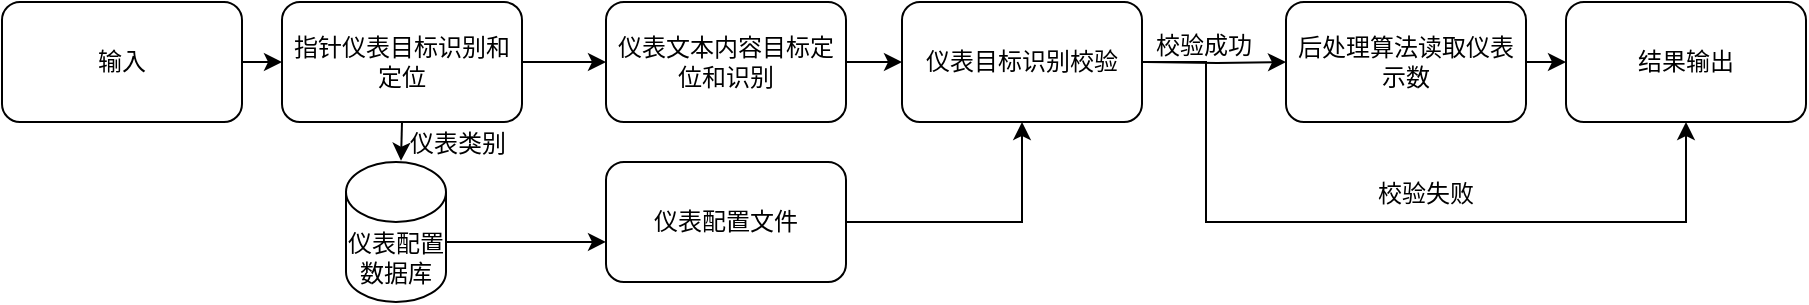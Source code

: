 <mxfile version="16.2.2" type="github">
  <diagram id="610SgD7YnVHCjaB17FsK" name="Page-1">
    <mxGraphModel dx="813" dy="435" grid="1" gridSize="10" guides="1" tooltips="1" connect="1" arrows="1" fold="1" page="1" pageScale="1" pageWidth="1920" pageHeight="1200" math="0" shadow="0">
      <root>
        <mxCell id="0" />
        <mxCell id="1" parent="0" />
        <mxCell id="z9Anpfnr3xJ7GCsFAiRR-4" style="edgeStyle=orthogonalEdgeStyle;rounded=0;orthogonalLoop=1;jettySize=auto;html=1;exitX=1;exitY=0.5;exitDx=0;exitDy=0;entryX=0;entryY=0.5;entryDx=0;entryDy=0;" parent="1" source="z9Anpfnr3xJ7GCsFAiRR-1" target="z9Anpfnr3xJ7GCsFAiRR-2" edge="1">
          <mxGeometry relative="1" as="geometry" />
        </mxCell>
        <mxCell id="z9Anpfnr3xJ7GCsFAiRR-1" value="输入" style="rounded=1;whiteSpace=wrap;html=1;" parent="1" vertex="1">
          <mxGeometry x="18" y="280" width="120" height="60" as="geometry" />
        </mxCell>
        <mxCell id="z9Anpfnr3xJ7GCsFAiRR-5" style="edgeStyle=orthogonalEdgeStyle;rounded=0;orthogonalLoop=1;jettySize=auto;html=1;exitX=1;exitY=0.5;exitDx=0;exitDy=0;entryX=0;entryY=0.5;entryDx=0;entryDy=0;" parent="1" source="z9Anpfnr3xJ7GCsFAiRR-2" target="z9Anpfnr3xJ7GCsFAiRR-3" edge="1">
          <mxGeometry relative="1" as="geometry" />
        </mxCell>
        <mxCell id="NOh_pj3s3xZ5NMvMHN4l-11" style="edgeStyle=orthogonalEdgeStyle;rounded=0;orthogonalLoop=1;jettySize=auto;html=1;exitX=0.5;exitY=1;exitDx=0;exitDy=0;entryX=0.55;entryY=-0.009;entryDx=0;entryDy=0;entryPerimeter=0;" edge="1" parent="1" source="z9Anpfnr3xJ7GCsFAiRR-2" target="NOh_pj3s3xZ5NMvMHN4l-4">
          <mxGeometry relative="1" as="geometry" />
        </mxCell>
        <mxCell id="z9Anpfnr3xJ7GCsFAiRR-2" value="指针仪表目标识别和定位" style="rounded=1;whiteSpace=wrap;html=1;" parent="1" vertex="1">
          <mxGeometry x="158" y="280" width="120" height="60" as="geometry" />
        </mxCell>
        <mxCell id="z9Anpfnr3xJ7GCsFAiRR-9" style="edgeStyle=orthogonalEdgeStyle;rounded=0;orthogonalLoop=1;jettySize=auto;html=1;exitX=1;exitY=0.5;exitDx=0;exitDy=0;" parent="1" source="z9Anpfnr3xJ7GCsFAiRR-3" target="z9Anpfnr3xJ7GCsFAiRR-8" edge="1">
          <mxGeometry relative="1" as="geometry" />
        </mxCell>
        <mxCell id="z9Anpfnr3xJ7GCsFAiRR-3" value="仪表文本内容目标定位和识别" style="rounded=1;whiteSpace=wrap;html=1;" parent="1" vertex="1">
          <mxGeometry x="320" y="280" width="120" height="60" as="geometry" />
        </mxCell>
        <mxCell id="z9Anpfnr3xJ7GCsFAiRR-10" style="edgeStyle=orthogonalEdgeStyle;rounded=0;orthogonalLoop=1;jettySize=auto;html=1;exitX=1;exitY=0.5;exitDx=0;exitDy=0;entryX=0.5;entryY=1;entryDx=0;entryDy=0;" parent="1" source="z9Anpfnr3xJ7GCsFAiRR-6" target="z9Anpfnr3xJ7GCsFAiRR-8" edge="1">
          <mxGeometry relative="1" as="geometry" />
        </mxCell>
        <mxCell id="z9Anpfnr3xJ7GCsFAiRR-6" value="仪表配置文件" style="rounded=1;whiteSpace=wrap;html=1;" parent="1" vertex="1">
          <mxGeometry x="320" y="360" width="120" height="60" as="geometry" />
        </mxCell>
        <mxCell id="z9Anpfnr3xJ7GCsFAiRR-12" style="edgeStyle=orthogonalEdgeStyle;rounded=0;orthogonalLoop=1;jettySize=auto;html=1;entryX=0;entryY=0.5;entryDx=0;entryDy=0;" parent="1" target="z9Anpfnr3xJ7GCsFAiRR-11" edge="1">
          <mxGeometry relative="1" as="geometry">
            <mxPoint x="590" y="310" as="sourcePoint" />
          </mxGeometry>
        </mxCell>
        <mxCell id="NOh_pj3s3xZ5NMvMHN4l-8" style="edgeStyle=orthogonalEdgeStyle;rounded=0;orthogonalLoop=1;jettySize=auto;html=1;exitX=1;exitY=0.5;exitDx=0;exitDy=0;" edge="1" parent="1" source="z9Anpfnr3xJ7GCsFAiRR-8" target="NOh_pj3s3xZ5NMvMHN4l-1">
          <mxGeometry relative="1" as="geometry">
            <Array as="points">
              <mxPoint x="620" y="310" />
              <mxPoint x="620" y="390" />
              <mxPoint x="860" y="390" />
            </Array>
          </mxGeometry>
        </mxCell>
        <mxCell id="z9Anpfnr3xJ7GCsFAiRR-8" value="仪表目标识别校验" style="rounded=1;whiteSpace=wrap;html=1;" parent="1" vertex="1">
          <mxGeometry x="468" y="280" width="120" height="60" as="geometry" />
        </mxCell>
        <mxCell id="NOh_pj3s3xZ5NMvMHN4l-2" style="edgeStyle=orthogonalEdgeStyle;rounded=0;orthogonalLoop=1;jettySize=auto;html=1;exitX=1;exitY=0.5;exitDx=0;exitDy=0;entryX=0;entryY=0.5;entryDx=0;entryDy=0;" edge="1" parent="1" source="z9Anpfnr3xJ7GCsFAiRR-11" target="NOh_pj3s3xZ5NMvMHN4l-1">
          <mxGeometry relative="1" as="geometry" />
        </mxCell>
        <mxCell id="z9Anpfnr3xJ7GCsFAiRR-11" value="后处理算法读取仪表示数" style="rounded=1;whiteSpace=wrap;html=1;" parent="1" vertex="1">
          <mxGeometry x="660" y="280" width="120" height="60" as="geometry" />
        </mxCell>
        <mxCell id="z9Anpfnr3xJ7GCsFAiRR-13" value="校验成功" style="text;html=1;strokeColor=none;fillColor=none;align=center;verticalAlign=middle;whiteSpace=wrap;rounded=0;" parent="1" vertex="1">
          <mxGeometry x="589" y="297" width="60" height="10" as="geometry" />
        </mxCell>
        <mxCell id="NOh_pj3s3xZ5NMvMHN4l-1" value="结果输出" style="rounded=1;whiteSpace=wrap;html=1;" vertex="1" parent="1">
          <mxGeometry x="800" y="280" width="120" height="60" as="geometry" />
        </mxCell>
        <mxCell id="NOh_pj3s3xZ5NMvMHN4l-7" style="edgeStyle=orthogonalEdgeStyle;rounded=0;orthogonalLoop=1;jettySize=auto;html=1;exitX=1;exitY=0.5;exitDx=0;exitDy=0;exitPerimeter=0;entryX=0;entryY=0.666;entryDx=0;entryDy=0;entryPerimeter=0;" edge="1" parent="1" source="NOh_pj3s3xZ5NMvMHN4l-4" target="z9Anpfnr3xJ7GCsFAiRR-6">
          <mxGeometry relative="1" as="geometry">
            <Array as="points">
              <mxPoint x="230" y="400" />
            </Array>
          </mxGeometry>
        </mxCell>
        <mxCell id="NOh_pj3s3xZ5NMvMHN4l-4" value="仪表配置数据库" style="shape=cylinder3;whiteSpace=wrap;html=1;boundedLbl=1;backgroundOutline=1;size=15;" vertex="1" parent="1">
          <mxGeometry x="190" y="360" width="50" height="70" as="geometry" />
        </mxCell>
        <mxCell id="NOh_pj3s3xZ5NMvMHN4l-10" value="校验失败" style="text;html=1;strokeColor=none;fillColor=none;align=center;verticalAlign=middle;whiteSpace=wrap;rounded=0;" vertex="1" parent="1">
          <mxGeometry x="700" y="371" width="60" height="10" as="geometry" />
        </mxCell>
        <mxCell id="NOh_pj3s3xZ5NMvMHN4l-12" value="仪表类别" style="text;html=1;strokeColor=none;fillColor=none;align=center;verticalAlign=middle;whiteSpace=wrap;rounded=0;" vertex="1" parent="1">
          <mxGeometry x="221" y="341" width="50" height="19" as="geometry" />
        </mxCell>
      </root>
    </mxGraphModel>
  </diagram>
</mxfile>
